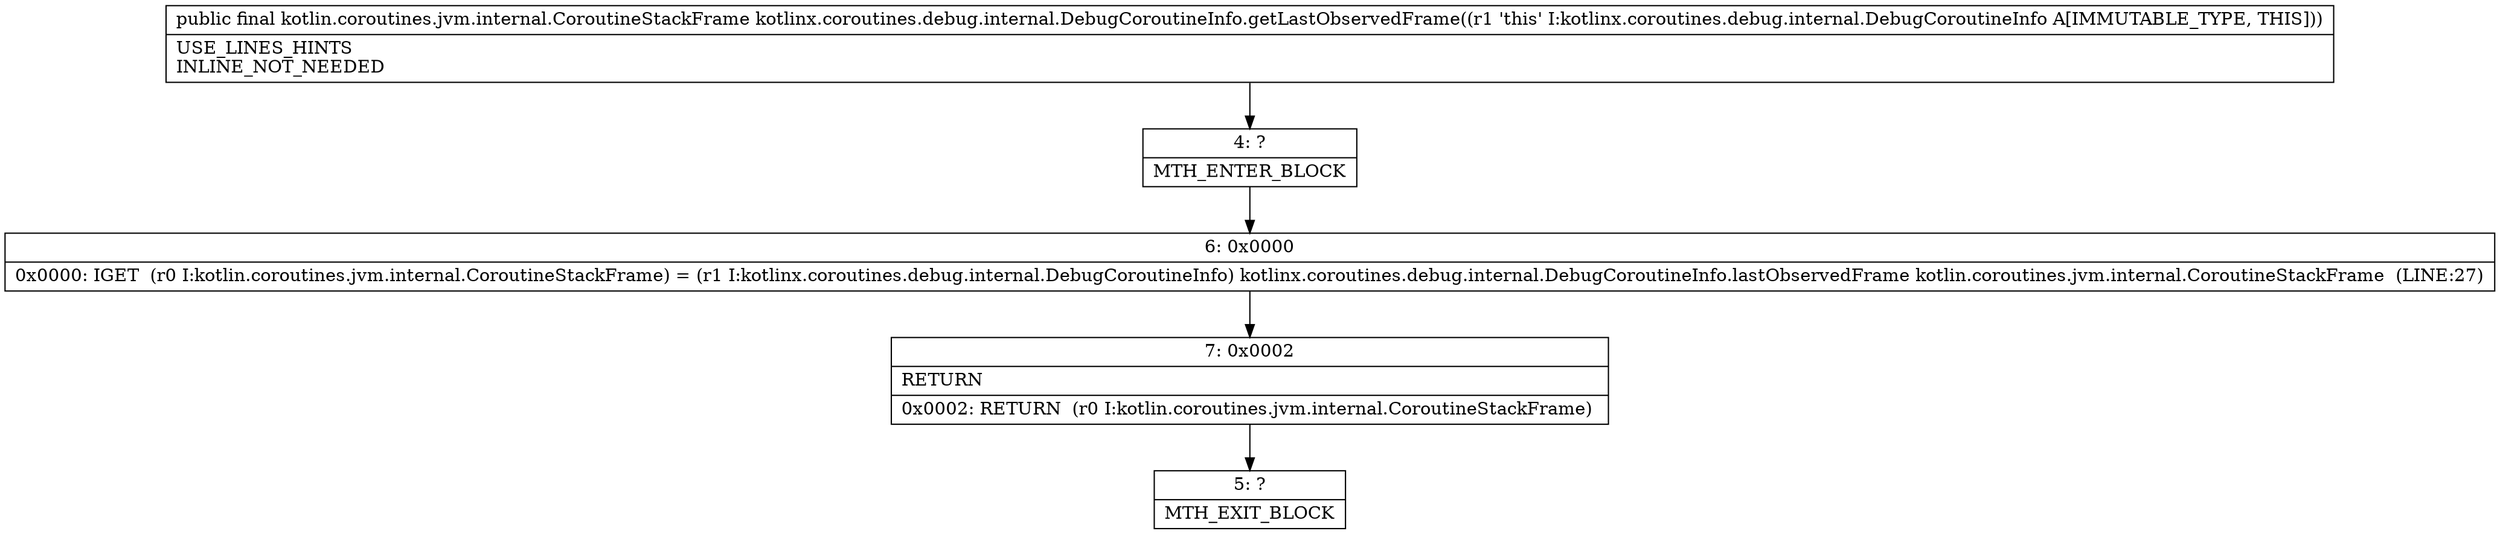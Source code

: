 digraph "CFG forkotlinx.coroutines.debug.internal.DebugCoroutineInfo.getLastObservedFrame()Lkotlin\/coroutines\/jvm\/internal\/CoroutineStackFrame;" {
Node_4 [shape=record,label="{4\:\ ?|MTH_ENTER_BLOCK\l}"];
Node_6 [shape=record,label="{6\:\ 0x0000|0x0000: IGET  (r0 I:kotlin.coroutines.jvm.internal.CoroutineStackFrame) = (r1 I:kotlinx.coroutines.debug.internal.DebugCoroutineInfo) kotlinx.coroutines.debug.internal.DebugCoroutineInfo.lastObservedFrame kotlin.coroutines.jvm.internal.CoroutineStackFrame  (LINE:27)\l}"];
Node_7 [shape=record,label="{7\:\ 0x0002|RETURN\l|0x0002: RETURN  (r0 I:kotlin.coroutines.jvm.internal.CoroutineStackFrame) \l}"];
Node_5 [shape=record,label="{5\:\ ?|MTH_EXIT_BLOCK\l}"];
MethodNode[shape=record,label="{public final kotlin.coroutines.jvm.internal.CoroutineStackFrame kotlinx.coroutines.debug.internal.DebugCoroutineInfo.getLastObservedFrame((r1 'this' I:kotlinx.coroutines.debug.internal.DebugCoroutineInfo A[IMMUTABLE_TYPE, THIS]))  | USE_LINES_HINTS\lINLINE_NOT_NEEDED\l}"];
MethodNode -> Node_4;Node_4 -> Node_6;
Node_6 -> Node_7;
Node_7 -> Node_5;
}

